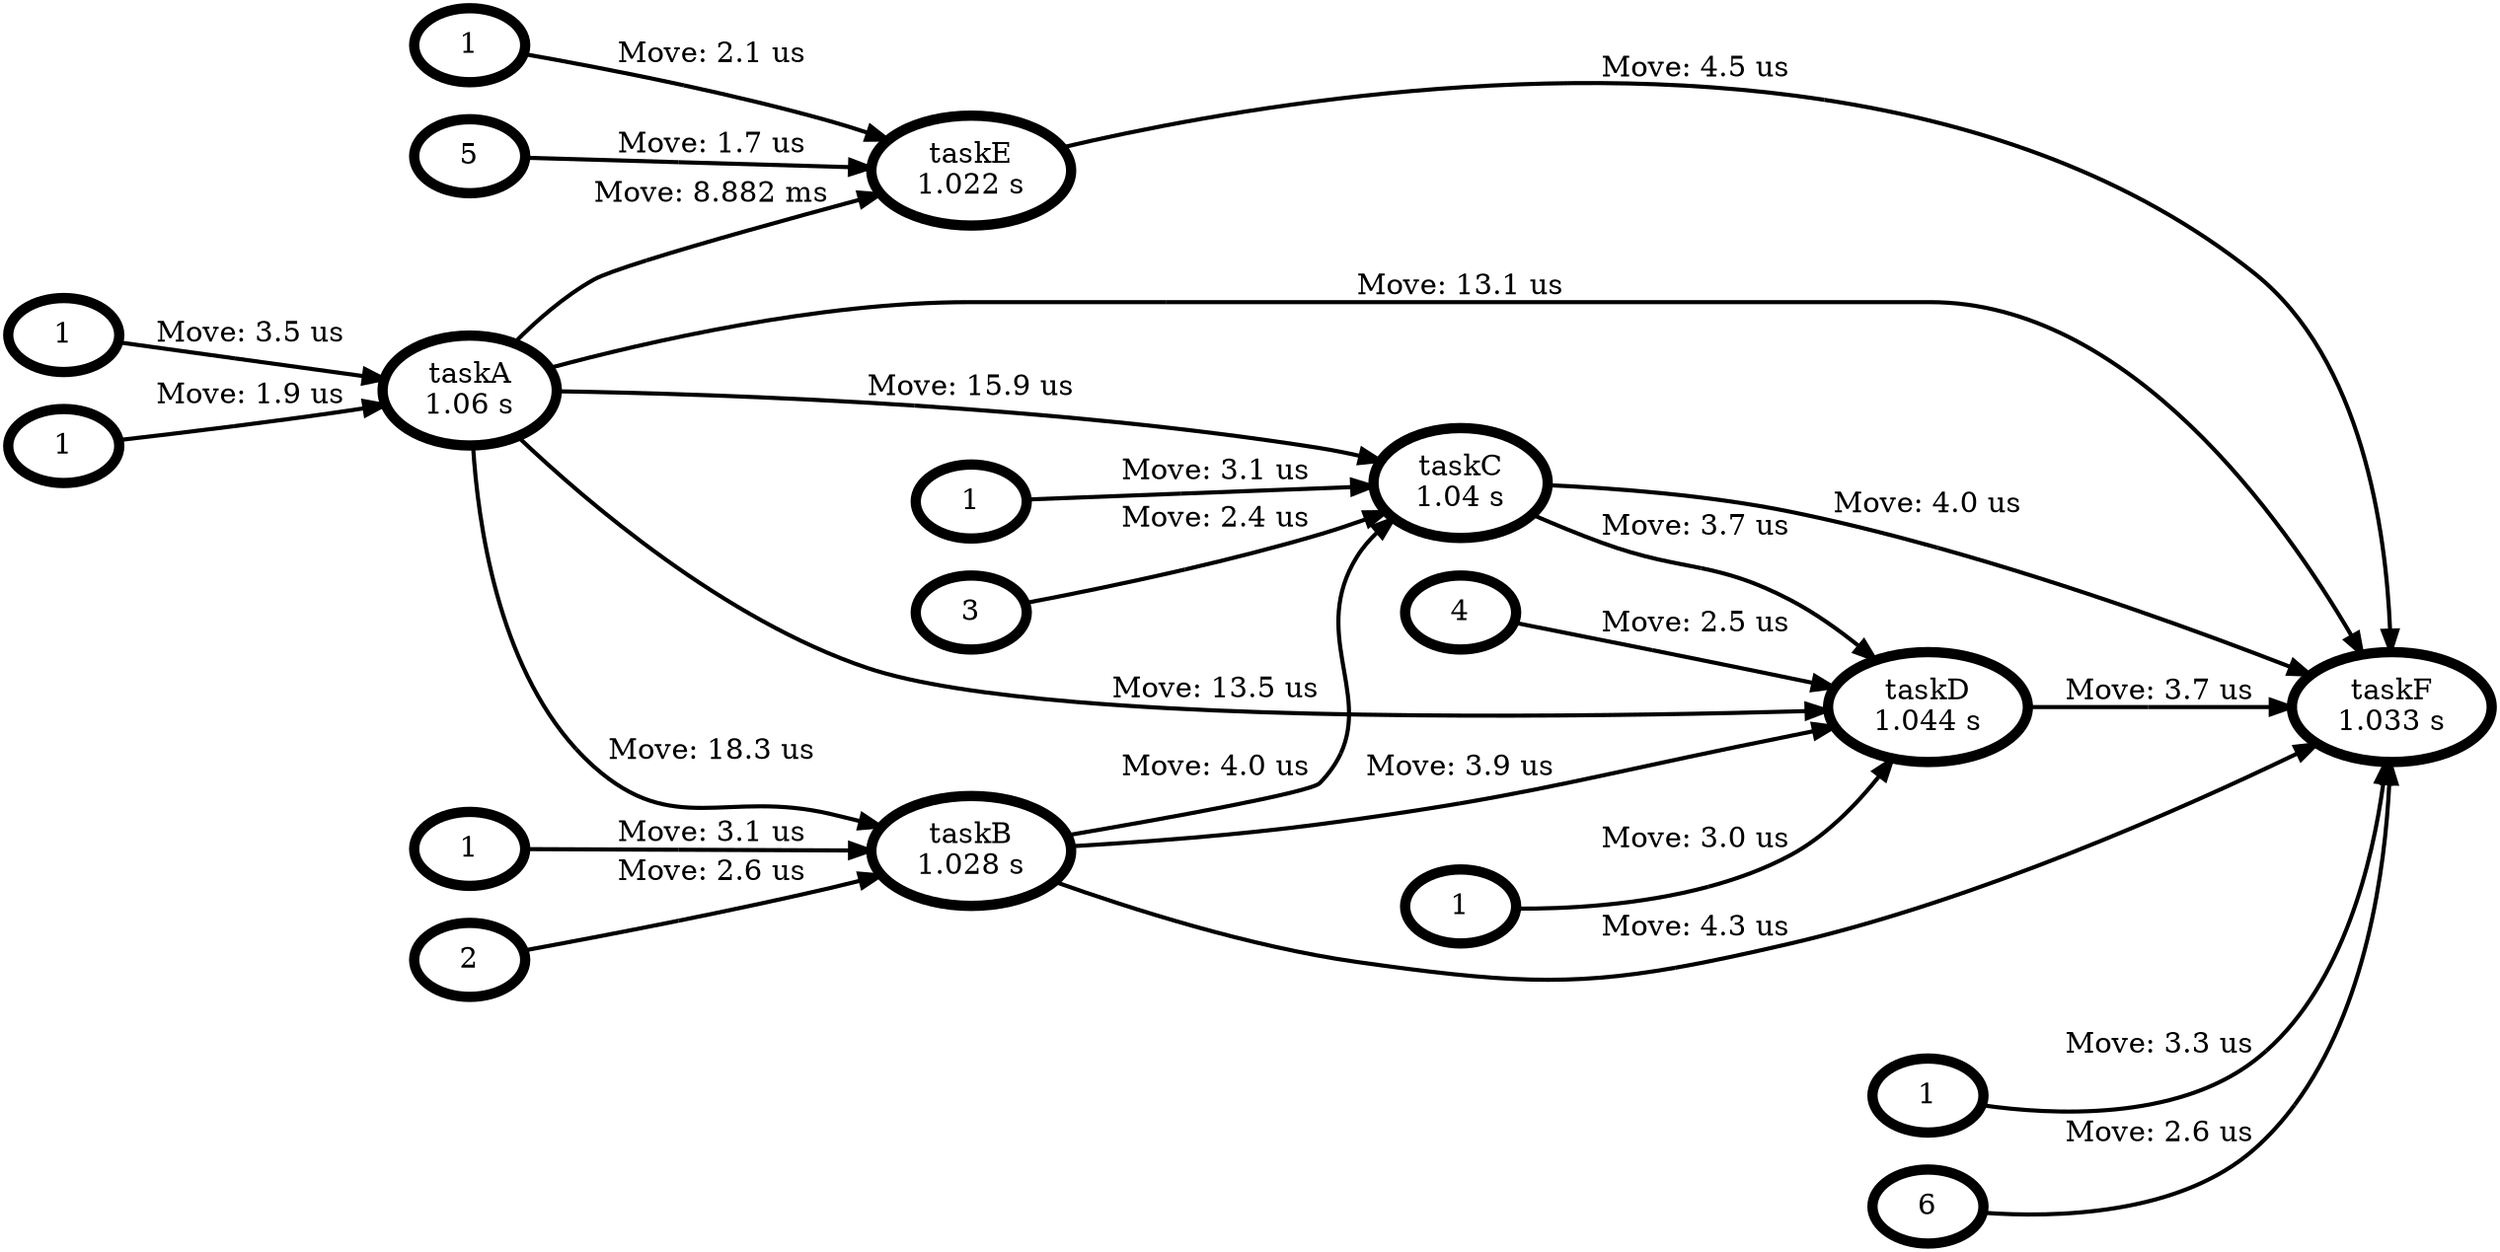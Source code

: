 strict digraph {
graph [layout=dot,rankdir=LR];
n_5 [label="taskA
1.06 s",color="#000000",shape="ellipse",penwidth=5];
n_9 [label="taskE
1.022 s",color="#000000",shape="ellipse",penwidth=5];
n_6 [label="taskB
1.028 s",color="#000000",shape="ellipse",penwidth=5];
n_7 [label="taskC
1.04 s",color="#000000",shape="ellipse",penwidth=5];
n_8 [label="taskD
1.044 s",color="#000000",shape="ellipse",penwidth=5];
n_10 [label="taskF
1.033 s",color="#000000",shape="ellipse",penwidth=5];
n_arg_1_to_5 [label="1",color="black",shape="ellipse",penwidth=5];
n_arg_1_to_5 -> n_5 [label="Move: 3.5 us",color="black;0.5:#000000",penwidth=2];
n_arg_2_to_5 [label="1",color="black",shape="ellipse",penwidth=5];
n_arg_2_to_5 -> n_5 [label="Move: 1.9 us",color="black;0.5:#000000",penwidth=2];
n_arg_1_to_9 [label="1",color="black",shape="ellipse",penwidth=5];
n_arg_1_to_9 -> n_9 [label="Move: 2.1 us",color="black;0.5:#000000",penwidth=2];
n_arg_2_to_9 [label="5",color="black",shape="ellipse",penwidth=5];
n_arg_2_to_9 -> n_9 [label="Move: 1.7 us",color="black;0.5:#000000",penwidth=2];
n_arg_1_to_6 [label="1",color="black",shape="ellipse",penwidth=5];
n_arg_1_to_6 -> n_6 [label="Move: 3.1 us",color="black;0.5:#000000",penwidth=2];
n_arg_2_to_6 [label="2",color="black",shape="ellipse",penwidth=5];
n_arg_2_to_6 -> n_6 [label="Move: 2.6 us",color="black;0.5:#000000",penwidth=2];
n_arg_1_to_7 [label="1",color="black",shape="ellipse",penwidth=5];
n_arg_1_to_7 -> n_7 [label="Move: 3.1 us",color="black;0.5:#000000",penwidth=2];
n_arg_2_to_7 [label="3",color="black",shape="ellipse",penwidth=5];
n_arg_2_to_7 -> n_7 [label="Move: 2.4 us",color="black;0.5:#000000",penwidth=2];
n_arg_1_to_8 [label="1",color="black",shape="ellipse",penwidth=5];
n_arg_1_to_8 -> n_8 [label="Move: 3.0 us",color="black;0.5:#000000",penwidth=2];
n_arg_2_to_8 [label="4",color="black",shape="ellipse",penwidth=5];
n_arg_2_to_8 -> n_8 [label="Move: 2.5 us",color="black;0.5:#000000",penwidth=2];
n_arg_1_to_10 [label="1",color="black",shape="ellipse",penwidth=5];
n_arg_1_to_10 -> n_10 [label="Move: 3.3 us",color="black;0.5:#000000",penwidth=2];
n_arg_2_to_10 [label="6",color="black",shape="ellipse",penwidth=5];
n_arg_2_to_10 -> n_10 [label="Move: 2.6 us",color="black;0.5:#000000",penwidth=2];
n_5 -> n_9 [label="Move: 8.882 ms",color="#000000;0.5:#000000",penwidth=2];
n_5 -> n_6 [label="Move: 18.3 us",color="#000000;0.5:#000000",penwidth=2];
n_5 -> n_7 [label="Move: 15.9 us",color="#000000;0.5:#000000",penwidth=2];
n_6 -> n_7 [label="Move: 4.0 us",color="#000000;0.5:#000000",penwidth=2];
n_5 -> n_8 [label="Move: 13.5 us",color="#000000;0.5:#000000",penwidth=2];
n_6 -> n_8 [label="Move: 3.9 us",color="#000000;0.5:#000000",penwidth=2];
n_7 -> n_8 [label="Move: 3.7 us",color="#000000;0.5:#000000",penwidth=2];
n_5 -> n_10 [label="Move: 13.1 us",color="#000000;0.5:#000000",penwidth=2];
n_6 -> n_10 [label="Move: 4.3 us",color="#000000;0.5:#000000",penwidth=2];
n_7 -> n_10 [label="Move: 4.0 us",color="#000000;0.5:#000000",penwidth=2];
n_8 -> n_10 [label="Move: 3.7 us",color="#000000;0.5:#000000",penwidth=2];
n_9 -> n_10 [label="Move: 4.5 us",color="#000000;0.5:#000000",penwidth=2];
}
